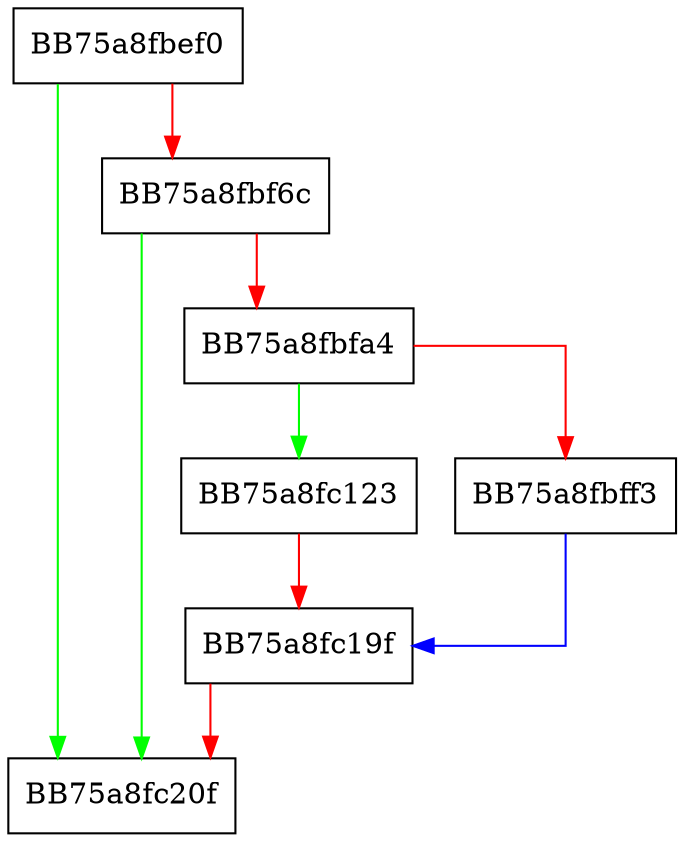 digraph resume {
  node [shape="box"];
  graph [splines=ortho];
  BB75a8fbef0 -> BB75a8fc20f [color="green"];
  BB75a8fbef0 -> BB75a8fbf6c [color="red"];
  BB75a8fbf6c -> BB75a8fc20f [color="green"];
  BB75a8fbf6c -> BB75a8fbfa4 [color="red"];
  BB75a8fbfa4 -> BB75a8fc123 [color="green"];
  BB75a8fbfa4 -> BB75a8fbff3 [color="red"];
  BB75a8fbff3 -> BB75a8fc19f [color="blue"];
  BB75a8fc123 -> BB75a8fc19f [color="red"];
  BB75a8fc19f -> BB75a8fc20f [color="red"];
}